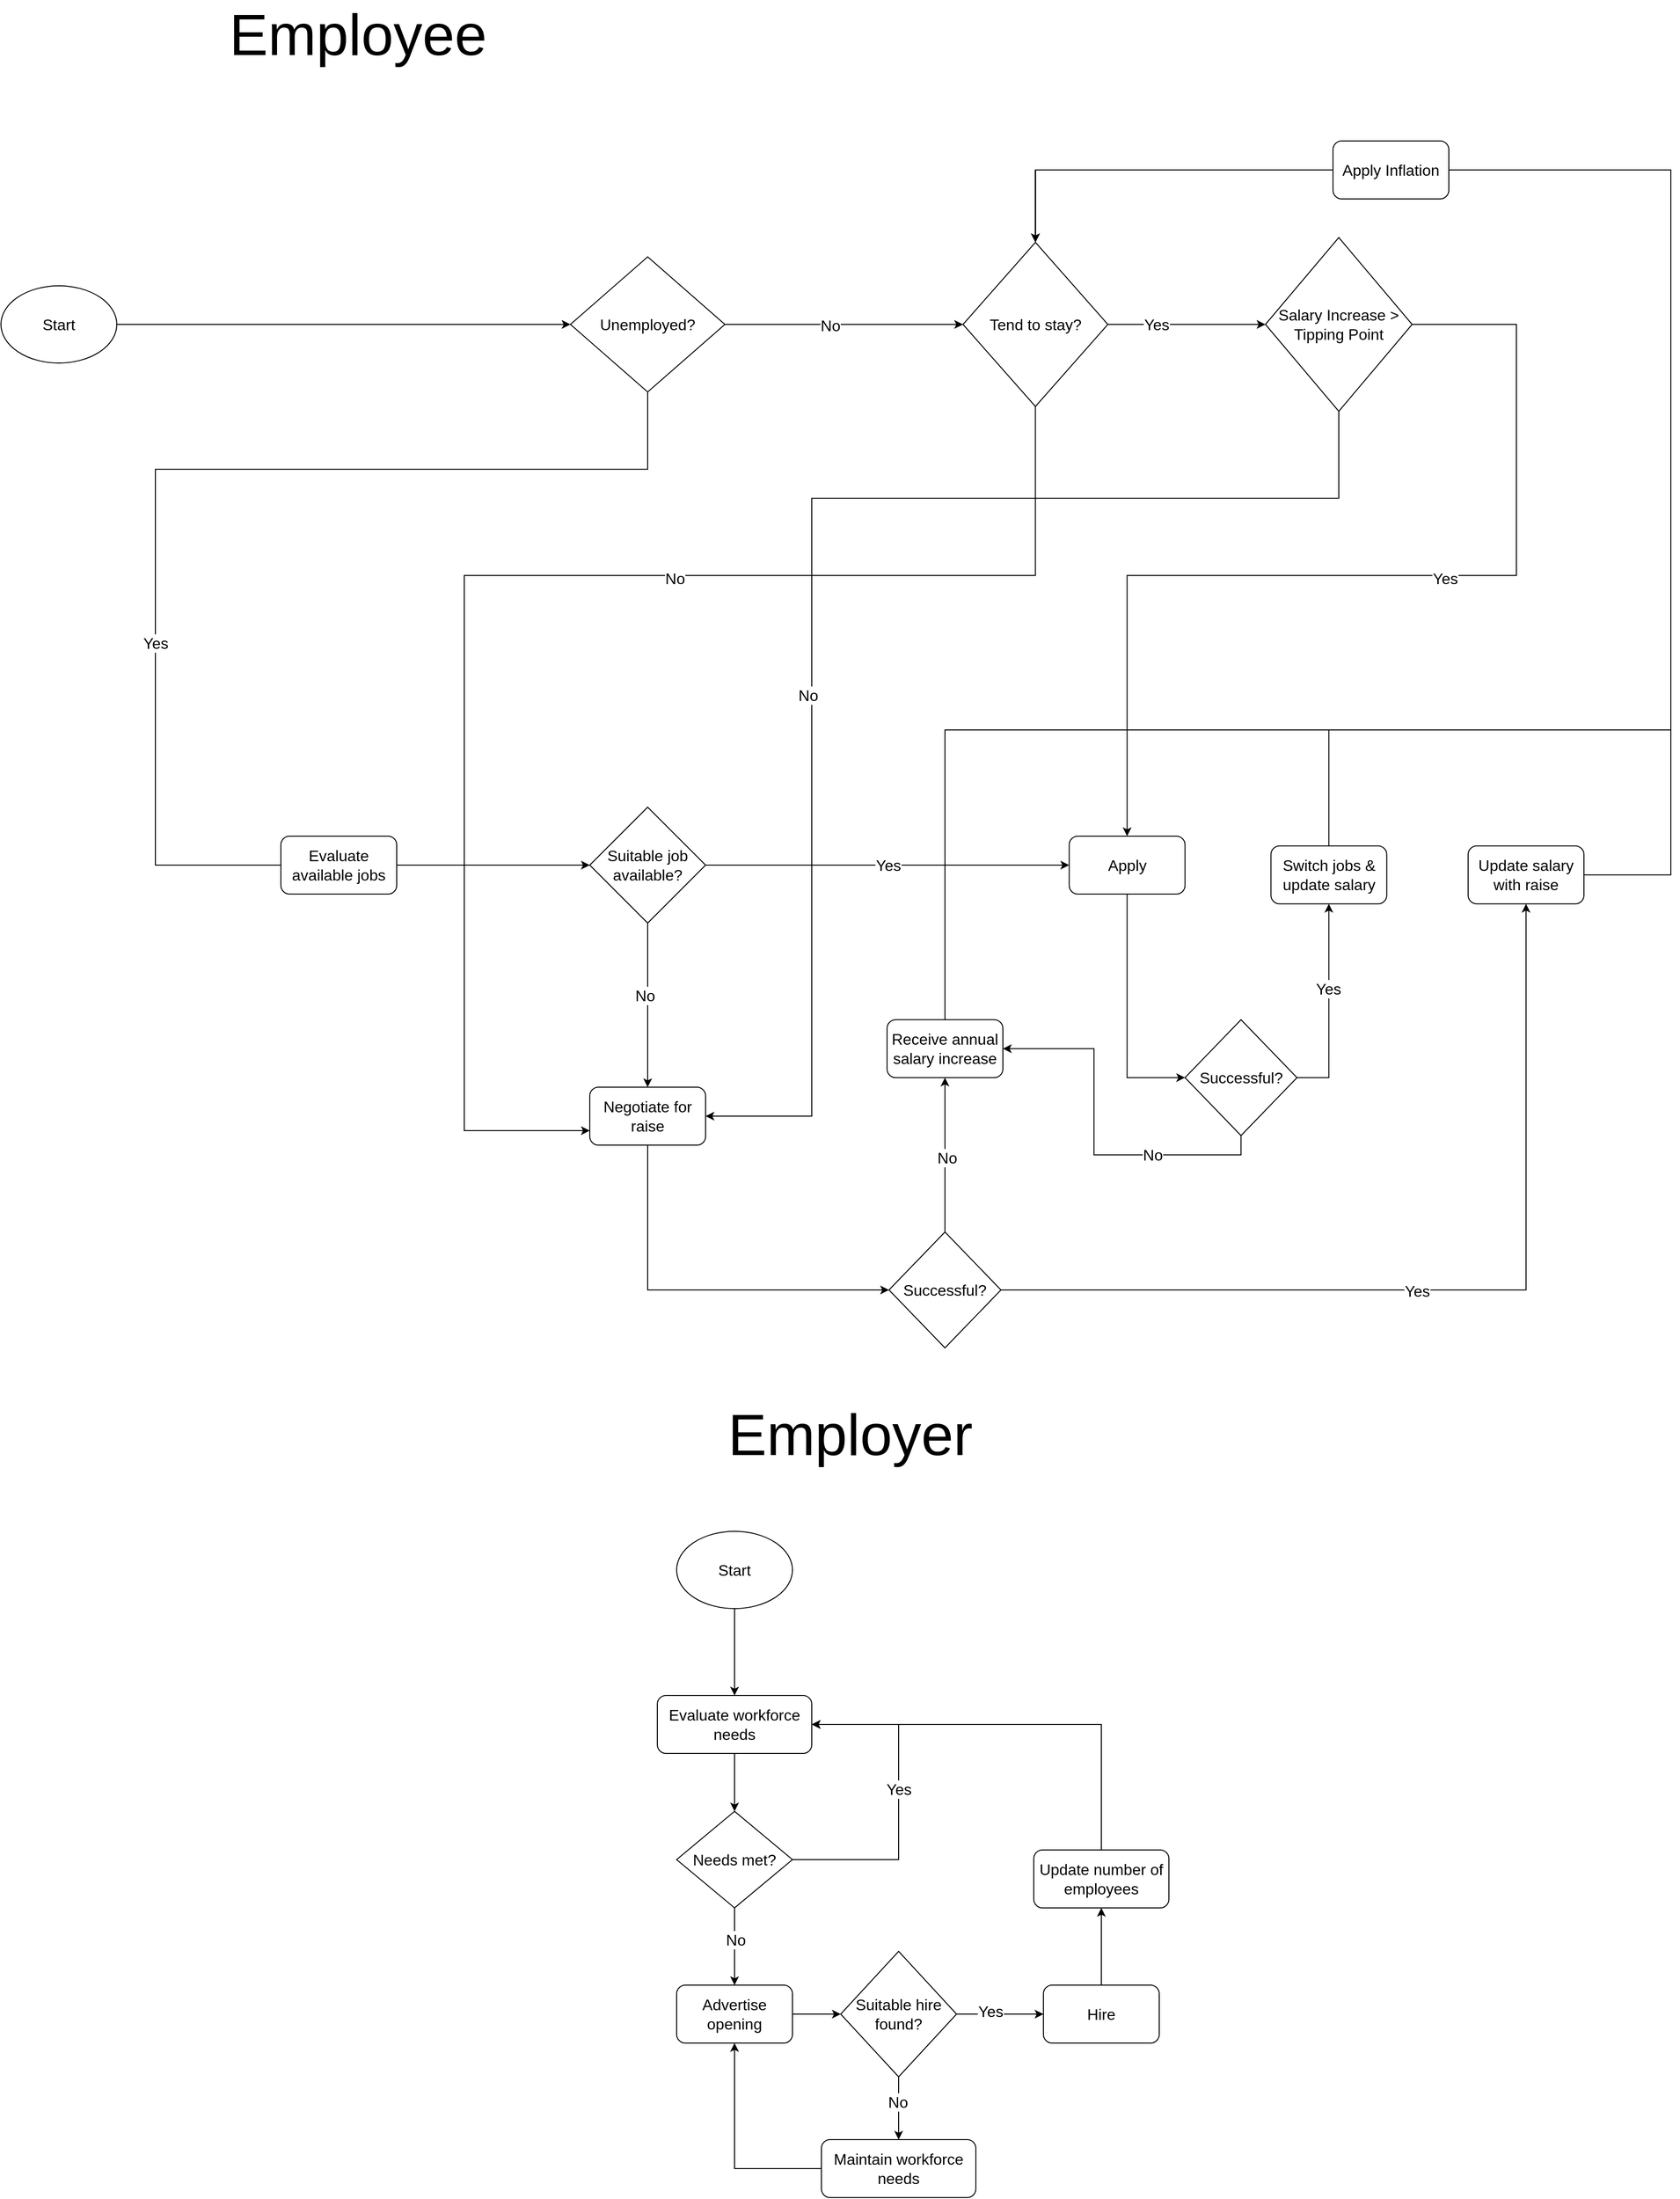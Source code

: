 <mxfile version="24.3.1" type="device">
  <diagram id="C5RBs43oDa-KdzZeNtuy" name="Page-1">
    <mxGraphModel dx="4770" dy="4074" grid="1" gridSize="10" guides="1" tooltips="1" connect="1" arrows="1" fold="1" page="1" pageScale="1" pageWidth="827" pageHeight="1169" background="#ffffff" math="0" shadow="0">
      <root>
        <mxCell id="WIyWlLk6GJQsqaUBKTNV-0" />
        <mxCell id="WIyWlLk6GJQsqaUBKTNV-1" parent="WIyWlLk6GJQsqaUBKTNV-0" />
        <mxCell id="THILM58QJFT3251B5phs-0" value="&lt;font style=&quot;font-size: 16px;&quot;&gt;Start&lt;/font&gt;" style="ellipse;whiteSpace=wrap;html=1;fontSize=16;" parent="WIyWlLk6GJQsqaUBKTNV-1" vertex="1">
          <mxGeometry x="10" y="155" width="120" height="80" as="geometry" />
        </mxCell>
        <mxCell id="FjEk5ruXgPiQ21s5UyPl-1" style="edgeStyle=orthogonalEdgeStyle;rounded=0;orthogonalLoop=1;jettySize=auto;html=1;entryX=0;entryY=0.5;entryDx=0;entryDy=0;fontSize=16;" parent="WIyWlLk6GJQsqaUBKTNV-1" source="THILM58QJFT3251B5phs-7" target="FjEk5ruXgPiQ21s5UyPl-0" edge="1">
          <mxGeometry relative="1" as="geometry" />
        </mxCell>
        <mxCell id="FjEk5ruXgPiQ21s5UyPl-2" value="No" style="edgeLabel;html=1;align=center;verticalAlign=middle;resizable=0;points=[];fontSize=16;" parent="FjEk5ruXgPiQ21s5UyPl-1" vertex="1" connectable="0">
          <mxGeometry x="-0.122" y="-1" relative="1" as="geometry">
            <mxPoint as="offset" />
          </mxGeometry>
        </mxCell>
        <mxCell id="FjEk5ruXgPiQ21s5UyPl-20" style="edgeStyle=orthogonalEdgeStyle;rounded=0;orthogonalLoop=1;jettySize=auto;html=1;entryX=0;entryY=0.5;entryDx=0;entryDy=0;fontSize=16;" parent="WIyWlLk6GJQsqaUBKTNV-1" source="THILM58QJFT3251B5phs-7" target="THILM58QJFT3251B5phs-18" edge="1">
          <mxGeometry relative="1" as="geometry">
            <Array as="points">
              <mxPoint x="680" y="345" />
              <mxPoint x="170" y="345" />
              <mxPoint x="170" y="755" />
              <mxPoint x="620" y="755" />
            </Array>
          </mxGeometry>
        </mxCell>
        <mxCell id="FjEk5ruXgPiQ21s5UyPl-21" value="&lt;font style=&quot;font-size: 16px;&quot;&gt;Yes&lt;/font&gt;" style="edgeLabel;html=1;align=center;verticalAlign=middle;resizable=0;points=[];fontSize=16;" parent="FjEk5ruXgPiQ21s5UyPl-20" vertex="1" connectable="0">
          <mxGeometry x="0.113" relative="1" as="geometry">
            <mxPoint y="-215" as="offset" />
          </mxGeometry>
        </mxCell>
        <mxCell id="THILM58QJFT3251B5phs-7" value="Unemployed?" style="rhombus;whiteSpace=wrap;html=1;fontSize=16;" parent="WIyWlLk6GJQsqaUBKTNV-1" vertex="1">
          <mxGeometry x="600" y="125" width="160" height="140" as="geometry" />
        </mxCell>
        <mxCell id="THILM58QJFT3251B5phs-13" style="edgeStyle=orthogonalEdgeStyle;rounded=0;orthogonalLoop=1;jettySize=auto;html=1;fontFamily=Helvetica;fontSize=16;fontColor=default;exitX=1;exitY=0.5;exitDx=0;exitDy=0;entryX=0;entryY=0.5;entryDx=0;entryDy=0;" parent="WIyWlLk6GJQsqaUBKTNV-1" source="THILM58QJFT3251B5phs-0" target="THILM58QJFT3251B5phs-7" edge="1">
          <mxGeometry relative="1" as="geometry">
            <mxPoint x="70" y="335" as="sourcePoint" />
            <mxPoint x="310" y="195" as="targetPoint" />
          </mxGeometry>
        </mxCell>
        <mxCell id="THILM58QJFT3251B5phs-21" value="" style="edgeStyle=orthogonalEdgeStyle;rounded=0;orthogonalLoop=1;jettySize=auto;html=1;fontFamily=Helvetica;fontSize=16;fontColor=default;" parent="WIyWlLk6GJQsqaUBKTNV-1" source="THILM58QJFT3251B5phs-18" target="THILM58QJFT3251B5phs-20" edge="1">
          <mxGeometry relative="1" as="geometry" />
        </mxCell>
        <mxCell id="THILM58QJFT3251B5phs-18" value="Evaluate available jobs" style="whiteSpace=wrap;html=1;fontSize=16;rounded=1;" parent="WIyWlLk6GJQsqaUBKTNV-1" vertex="1">
          <mxGeometry x="300" y="725" width="120" height="60" as="geometry" />
        </mxCell>
        <mxCell id="THILM58QJFT3251B5phs-23" value="Yes" style="edgeStyle=orthogonalEdgeStyle;rounded=0;orthogonalLoop=1;jettySize=auto;html=1;fontFamily=Helvetica;fontSize=16;fontColor=default;entryX=0;entryY=0.5;entryDx=0;entryDy=0;" parent="WIyWlLk6GJQsqaUBKTNV-1" source="THILM58QJFT3251B5phs-20" target="THILM58QJFT3251B5phs-72" edge="1">
          <mxGeometry relative="1" as="geometry">
            <mxPoint x="975.71" y="865.11" as="targetPoint" />
          </mxGeometry>
        </mxCell>
        <mxCell id="THILM58QJFT3251B5phs-25" value="" style="edgeStyle=orthogonalEdgeStyle;rounded=0;orthogonalLoop=1;jettySize=auto;html=1;fontFamily=Helvetica;fontSize=16;fontColor=default;exitX=0.5;exitY=1;exitDx=0;exitDy=0;" parent="WIyWlLk6GJQsqaUBKTNV-1" source="THILM58QJFT3251B5phs-20" target="THILM58QJFT3251B5phs-24" edge="1">
          <mxGeometry relative="1" as="geometry" />
        </mxCell>
        <mxCell id="THILM58QJFT3251B5phs-26" value="No" style="edgeLabel;html=1;align=center;verticalAlign=middle;resizable=0;points=[];strokeColor=default;fontFamily=Helvetica;fontSize=16;fontColor=default;fillColor=default;" parent="THILM58QJFT3251B5phs-25" vertex="1" connectable="0">
          <mxGeometry x="-0.136" y="-3" relative="1" as="geometry">
            <mxPoint y="1" as="offset" />
          </mxGeometry>
        </mxCell>
        <mxCell id="THILM58QJFT3251B5phs-20" value="Suitable job available?" style="rhombus;whiteSpace=wrap;html=1;fontSize=16;rounded=0;" parent="WIyWlLk6GJQsqaUBKTNV-1" vertex="1">
          <mxGeometry x="620" y="695" width="120" height="120" as="geometry" />
        </mxCell>
        <mxCell id="FjEk5ruXgPiQ21s5UyPl-30" style="edgeStyle=orthogonalEdgeStyle;rounded=0;orthogonalLoop=1;jettySize=auto;html=1;entryX=0.5;entryY=0;entryDx=0;entryDy=0;fontSize=16;" parent="WIyWlLk6GJQsqaUBKTNV-1" source="THILM58QJFT3251B5phs-22" target="FjEk5ruXgPiQ21s5UyPl-0" edge="1">
          <mxGeometry relative="1" as="geometry">
            <mxPoint x="1385.71" y="535" as="targetPoint" />
            <Array as="points">
              <mxPoint x="1386" y="615" />
              <mxPoint x="1740" y="615" />
              <mxPoint x="1740" y="35" />
              <mxPoint x="1082" y="35" />
            </Array>
          </mxGeometry>
        </mxCell>
        <mxCell id="THILM58QJFT3251B5phs-22" value="Switch jobs &amp;amp; update salary" style="whiteSpace=wrap;html=1;fontSize=16;rounded=1;" parent="WIyWlLk6GJQsqaUBKTNV-1" vertex="1">
          <mxGeometry x="1325.71" y="735.11" width="120" height="60" as="geometry" />
        </mxCell>
        <mxCell id="THILM58QJFT3251B5phs-32" value="" style="edgeStyle=orthogonalEdgeStyle;rounded=0;orthogonalLoop=1;jettySize=auto;html=1;fontFamily=Helvetica;fontSize=16;fontColor=default;entryX=0;entryY=0.5;entryDx=0;entryDy=0;exitX=0.5;exitY=1;exitDx=0;exitDy=0;" parent="WIyWlLk6GJQsqaUBKTNV-1" source="THILM58QJFT3251B5phs-24" target="THILM58QJFT3251B5phs-31" edge="1">
          <mxGeometry relative="1" as="geometry">
            <mxPoint x="750" y="1095" as="sourcePoint" />
            <Array as="points">
              <mxPoint x="680" y="1195" />
            </Array>
          </mxGeometry>
        </mxCell>
        <mxCell id="THILM58QJFT3251B5phs-24" value="Negotiate for raise" style="whiteSpace=wrap;html=1;fontSize=16;rounded=1;" parent="WIyWlLk6GJQsqaUBKTNV-1" vertex="1">
          <mxGeometry x="620" y="985" width="120" height="60" as="geometry" />
        </mxCell>
        <mxCell id="THILM58QJFT3251B5phs-33" style="edgeStyle=orthogonalEdgeStyle;rounded=0;orthogonalLoop=1;jettySize=auto;html=1;fontFamily=Helvetica;fontSize=16;fontColor=default;entryX=0.5;entryY=1;entryDx=0;entryDy=0;exitX=1;exitY=0.5;exitDx=0;exitDy=0;" parent="WIyWlLk6GJQsqaUBKTNV-1" source="THILM58QJFT3251B5phs-31" target="FjEk5ruXgPiQ21s5UyPl-14" edge="1">
          <mxGeometry relative="1" as="geometry">
            <Array as="points">
              <mxPoint x="1590" y="1195" />
            </Array>
            <mxPoint x="1415.71" y="605.11" as="targetPoint" />
          </mxGeometry>
        </mxCell>
        <mxCell id="THILM58QJFT3251B5phs-35" value="Yes" style="edgeLabel;html=1;align=center;verticalAlign=middle;resizable=0;points=[];strokeColor=default;fontFamily=Helvetica;fontSize=16;fontColor=default;fillColor=default;" parent="THILM58QJFT3251B5phs-33" vertex="1" connectable="0">
          <mxGeometry x="-0.088" y="-1" relative="1" as="geometry">
            <mxPoint as="offset" />
          </mxGeometry>
        </mxCell>
        <mxCell id="FjEk5ruXgPiQ21s5UyPl-23" style="edgeStyle=orthogonalEdgeStyle;rounded=0;orthogonalLoop=1;jettySize=auto;html=1;entryX=0.5;entryY=1;entryDx=0;entryDy=0;fontSize=16;" parent="WIyWlLk6GJQsqaUBKTNV-1" source="THILM58QJFT3251B5phs-31" target="THILM58QJFT3251B5phs-36" edge="1">
          <mxGeometry relative="1" as="geometry" />
        </mxCell>
        <mxCell id="FjEk5ruXgPiQ21s5UyPl-24" value="&lt;font style=&quot;font-size: 16px;&quot;&gt;No&lt;/font&gt;" style="edgeLabel;html=1;align=center;verticalAlign=middle;resizable=0;points=[];fontSize=16;" parent="FjEk5ruXgPiQ21s5UyPl-23" vertex="1" connectable="0">
          <mxGeometry x="-0.035" y="-2" relative="1" as="geometry">
            <mxPoint as="offset" />
          </mxGeometry>
        </mxCell>
        <mxCell id="THILM58QJFT3251B5phs-31" value="Successful?" style="rhombus;whiteSpace=wrap;html=1;fontSize=16;rounded=0;" parent="WIyWlLk6GJQsqaUBKTNV-1" vertex="1">
          <mxGeometry x="930" y="1135.0" width="116" height="120" as="geometry" />
        </mxCell>
        <mxCell id="FjEk5ruXgPiQ21s5UyPl-31" style="edgeStyle=orthogonalEdgeStyle;rounded=0;orthogonalLoop=1;jettySize=auto;html=1;entryX=0.5;entryY=0;entryDx=0;entryDy=0;fontSize=16;" parent="WIyWlLk6GJQsqaUBKTNV-1" source="THILM58QJFT3251B5phs-36" target="FjEk5ruXgPiQ21s5UyPl-0" edge="1">
          <mxGeometry relative="1" as="geometry">
            <Array as="points">
              <mxPoint x="988" y="615" />
              <mxPoint x="1740" y="615" />
              <mxPoint x="1740" y="35" />
              <mxPoint x="1082" y="35" />
            </Array>
          </mxGeometry>
        </mxCell>
        <mxCell id="THILM58QJFT3251B5phs-36" value="Receive annual salary increase" style="whiteSpace=wrap;html=1;fontSize=16;rounded=1;" parent="WIyWlLk6GJQsqaUBKTNV-1" vertex="1">
          <mxGeometry x="928" y="915.11" width="120" height="60" as="geometry" />
        </mxCell>
        <mxCell id="THILM58QJFT3251B5phs-39" value="&lt;font style=&quot;font-size: 60px;&quot;&gt;Employee&lt;/font&gt;" style="text;html=1;align=center;verticalAlign=middle;whiteSpace=wrap;rounded=0;fontFamily=Helvetica;fontSize=12;fontColor=default;" parent="WIyWlLk6GJQsqaUBKTNV-1" vertex="1">
          <mxGeometry x="350" y="-120" width="60" height="30" as="geometry" />
        </mxCell>
        <mxCell id="THILM58QJFT3251B5phs-42" value="&lt;font style=&quot;font-size: 60px;&quot;&gt;Employer&lt;/font&gt;" style="text;html=1;align=center;verticalAlign=middle;whiteSpace=wrap;rounded=0;fontFamily=Helvetica;fontSize=12;fontColor=default;" parent="WIyWlLk6GJQsqaUBKTNV-1" vertex="1">
          <mxGeometry x="860" y="1330" width="60" height="30" as="geometry" />
        </mxCell>
        <mxCell id="THILM58QJFT3251B5phs-45" value="" style="edgeStyle=orthogonalEdgeStyle;rounded=0;orthogonalLoop=1;jettySize=auto;html=1;fontFamily=Helvetica;fontSize=16;fontColor=default;" parent="WIyWlLk6GJQsqaUBKTNV-1" source="THILM58QJFT3251B5phs-43" target="THILM58QJFT3251B5phs-44" edge="1">
          <mxGeometry relative="1" as="geometry" />
        </mxCell>
        <mxCell id="THILM58QJFT3251B5phs-43" value="Start" style="ellipse;whiteSpace=wrap;html=1;strokeColor=default;align=center;verticalAlign=middle;fontFamily=Helvetica;fontSize=16;fontColor=default;fillColor=default;" parent="WIyWlLk6GJQsqaUBKTNV-1" vertex="1">
          <mxGeometry x="710" y="1445" width="120" height="80" as="geometry" />
        </mxCell>
        <mxCell id="THILM58QJFT3251B5phs-47" value="" style="edgeStyle=orthogonalEdgeStyle;rounded=0;orthogonalLoop=1;jettySize=auto;html=1;fontFamily=Helvetica;fontSize=16;fontColor=default;" parent="WIyWlLk6GJQsqaUBKTNV-1" source="THILM58QJFT3251B5phs-44" target="THILM58QJFT3251B5phs-46" edge="1">
          <mxGeometry relative="1" as="geometry" />
        </mxCell>
        <mxCell id="THILM58QJFT3251B5phs-44" value="Evaluate workforce needs" style="whiteSpace=wrap;html=1;rounded=1;fontSize=16;" parent="WIyWlLk6GJQsqaUBKTNV-1" vertex="1">
          <mxGeometry x="690" y="1615" width="160" height="60" as="geometry" />
        </mxCell>
        <mxCell id="THILM58QJFT3251B5phs-50" style="edgeStyle=orthogonalEdgeStyle;rounded=0;orthogonalLoop=1;jettySize=auto;html=1;entryX=1;entryY=0.5;entryDx=0;entryDy=0;fontFamily=Helvetica;fontSize=16;fontColor=default;exitX=1;exitY=0.5;exitDx=0;exitDy=0;" parent="WIyWlLk6GJQsqaUBKTNV-1" source="THILM58QJFT3251B5phs-46" target="THILM58QJFT3251B5phs-44" edge="1">
          <mxGeometry relative="1" as="geometry">
            <mxPoint x="840" y="1785" as="sourcePoint" />
            <mxPoint x="900" y="1685" as="targetPoint" />
            <Array as="points">
              <mxPoint x="940" y="1785" />
              <mxPoint x="940" y="1645" />
            </Array>
          </mxGeometry>
        </mxCell>
        <mxCell id="THILM58QJFT3251B5phs-53" value="Yes" style="edgeLabel;html=1;align=center;verticalAlign=middle;resizable=0;points=[];strokeColor=default;fontFamily=Helvetica;fontSize=16;fontColor=default;fillColor=default;" parent="THILM58QJFT3251B5phs-50" vertex="1" connectable="0">
          <mxGeometry x="0.077" relative="1" as="geometry">
            <mxPoint as="offset" />
          </mxGeometry>
        </mxCell>
        <mxCell id="THILM58QJFT3251B5phs-55" value="" style="edgeStyle=orthogonalEdgeStyle;rounded=0;orthogonalLoop=1;jettySize=auto;html=1;fontFamily=Helvetica;fontSize=16;fontColor=default;" parent="WIyWlLk6GJQsqaUBKTNV-1" source="THILM58QJFT3251B5phs-46" target="THILM58QJFT3251B5phs-54" edge="1">
          <mxGeometry relative="1" as="geometry" />
        </mxCell>
        <mxCell id="THILM58QJFT3251B5phs-62" value="No" style="edgeLabel;html=1;align=center;verticalAlign=middle;resizable=0;points=[];strokeColor=default;fontFamily=Helvetica;fontSize=16;fontColor=default;fillColor=default;" parent="THILM58QJFT3251B5phs-55" vertex="1" connectable="0">
          <mxGeometry x="-0.174" y="1" relative="1" as="geometry">
            <mxPoint as="offset" />
          </mxGeometry>
        </mxCell>
        <mxCell id="THILM58QJFT3251B5phs-46" value="Needs met?" style="rhombus;whiteSpace=wrap;html=1;rounded=0;fontSize=16;" parent="WIyWlLk6GJQsqaUBKTNV-1" vertex="1">
          <mxGeometry x="710" y="1735" width="120" height="100" as="geometry" />
        </mxCell>
        <mxCell id="THILM58QJFT3251B5phs-57" value="" style="edgeStyle=orthogonalEdgeStyle;rounded=0;orthogonalLoop=1;jettySize=auto;html=1;fontFamily=Helvetica;fontSize=16;fontColor=default;" parent="WIyWlLk6GJQsqaUBKTNV-1" source="THILM58QJFT3251B5phs-54" target="THILM58QJFT3251B5phs-56" edge="1">
          <mxGeometry relative="1" as="geometry" />
        </mxCell>
        <mxCell id="THILM58QJFT3251B5phs-54" value="Advertise opening" style="whiteSpace=wrap;html=1;rounded=1;fontSize=16;" parent="WIyWlLk6GJQsqaUBKTNV-1" vertex="1">
          <mxGeometry x="710" y="1915" width="120" height="60" as="geometry" />
        </mxCell>
        <mxCell id="THILM58QJFT3251B5phs-59" value="" style="edgeStyle=orthogonalEdgeStyle;rounded=0;orthogonalLoop=1;jettySize=auto;html=1;fontFamily=Helvetica;fontSize=16;fontColor=default;" parent="WIyWlLk6GJQsqaUBKTNV-1" source="THILM58QJFT3251B5phs-56" target="THILM58QJFT3251B5phs-58" edge="1">
          <mxGeometry relative="1" as="geometry" />
        </mxCell>
        <mxCell id="THILM58QJFT3251B5phs-63" value="Yes" style="edgeLabel;html=1;align=center;verticalAlign=middle;resizable=0;points=[];strokeColor=default;fontFamily=Helvetica;fontSize=16;fontColor=default;fillColor=default;" parent="THILM58QJFT3251B5phs-59" vertex="1" connectable="0">
          <mxGeometry x="-0.224" y="3" relative="1" as="geometry">
            <mxPoint as="offset" />
          </mxGeometry>
        </mxCell>
        <mxCell id="THILM58QJFT3251B5phs-65" value="" style="edgeStyle=orthogonalEdgeStyle;rounded=0;orthogonalLoop=1;jettySize=auto;html=1;fontFamily=Helvetica;fontSize=16;fontColor=default;" parent="WIyWlLk6GJQsqaUBKTNV-1" source="THILM58QJFT3251B5phs-56" target="THILM58QJFT3251B5phs-64" edge="1">
          <mxGeometry relative="1" as="geometry" />
        </mxCell>
        <mxCell id="THILM58QJFT3251B5phs-66" value="No" style="edgeLabel;html=1;align=center;verticalAlign=middle;resizable=0;points=[];strokeColor=default;fontFamily=Helvetica;fontSize=16;fontColor=default;fillColor=default;" parent="THILM58QJFT3251B5phs-65" vertex="1" connectable="0">
          <mxGeometry x="-0.2" y="-1" relative="1" as="geometry">
            <mxPoint as="offset" />
          </mxGeometry>
        </mxCell>
        <mxCell id="THILM58QJFT3251B5phs-56" value="Suitable hire found?" style="rhombus;whiteSpace=wrap;html=1;rounded=0;fontSize=16;" parent="WIyWlLk6GJQsqaUBKTNV-1" vertex="1">
          <mxGeometry x="880" y="1880" width="120" height="130" as="geometry" />
        </mxCell>
        <mxCell id="THILM58QJFT3251B5phs-61" value="" style="edgeStyle=orthogonalEdgeStyle;rounded=0;orthogonalLoop=1;jettySize=auto;html=1;fontFamily=Helvetica;fontSize=16;fontColor=default;" parent="WIyWlLk6GJQsqaUBKTNV-1" source="THILM58QJFT3251B5phs-58" target="THILM58QJFT3251B5phs-60" edge="1">
          <mxGeometry relative="1" as="geometry" />
        </mxCell>
        <mxCell id="THILM58QJFT3251B5phs-58" value="Hire" style="whiteSpace=wrap;html=1;rounded=1;fontSize=16;" parent="WIyWlLk6GJQsqaUBKTNV-1" vertex="1">
          <mxGeometry x="1090" y="1915" width="120" height="60" as="geometry" />
        </mxCell>
        <mxCell id="THILM58QJFT3251B5phs-68" style="edgeStyle=orthogonalEdgeStyle;rounded=0;orthogonalLoop=1;jettySize=auto;html=1;entryX=1;entryY=0.5;entryDx=0;entryDy=0;fontFamily=Helvetica;fontSize=16;fontColor=default;exitX=0.5;exitY=0;exitDx=0;exitDy=0;" parent="WIyWlLk6GJQsqaUBKTNV-1" source="THILM58QJFT3251B5phs-60" target="THILM58QJFT3251B5phs-44" edge="1">
          <mxGeometry relative="1" as="geometry">
            <mxPoint x="1170" y="1735" as="sourcePoint" />
            <Array as="points">
              <mxPoint x="1150" y="1645" />
            </Array>
          </mxGeometry>
        </mxCell>
        <mxCell id="THILM58QJFT3251B5phs-60" value="Update number of employees" style="whiteSpace=wrap;html=1;rounded=1;fontSize=16;" parent="WIyWlLk6GJQsqaUBKTNV-1" vertex="1">
          <mxGeometry x="1080" y="1775" width="140" height="60" as="geometry" />
        </mxCell>
        <mxCell id="THILM58QJFT3251B5phs-69" style="edgeStyle=orthogonalEdgeStyle;rounded=0;orthogonalLoop=1;jettySize=auto;html=1;entryX=0.5;entryY=1;entryDx=0;entryDy=0;fontFamily=Helvetica;fontSize=12;fontColor=default;" parent="WIyWlLk6GJQsqaUBKTNV-1" source="THILM58QJFT3251B5phs-64" target="THILM58QJFT3251B5phs-54" edge="1">
          <mxGeometry relative="1" as="geometry" />
        </mxCell>
        <mxCell id="THILM58QJFT3251B5phs-64" value="Maintain workforce needs" style="whiteSpace=wrap;html=1;rounded=1;fontSize=16;" parent="WIyWlLk6GJQsqaUBKTNV-1" vertex="1">
          <mxGeometry x="860" y="2075" width="160" height="60" as="geometry" />
        </mxCell>
        <mxCell id="THILM58QJFT3251B5phs-75" value="" style="edgeStyle=orthogonalEdgeStyle;rounded=0;orthogonalLoop=1;jettySize=auto;html=1;fontFamily=Helvetica;fontSize=16;fontColor=default;exitX=0.5;exitY=1;exitDx=0;exitDy=0;entryX=0;entryY=0.5;entryDx=0;entryDy=0;" parent="WIyWlLk6GJQsqaUBKTNV-1" source="THILM58QJFT3251B5phs-72" target="THILM58QJFT3251B5phs-77" edge="1">
          <mxGeometry relative="1" as="geometry">
            <mxPoint x="1245.71" y="1005.11" as="targetPoint" />
          </mxGeometry>
        </mxCell>
        <mxCell id="THILM58QJFT3251B5phs-72" value="Apply" style="rounded=1;whiteSpace=wrap;html=1;strokeColor=default;align=center;verticalAlign=middle;fontFamily=Helvetica;fontSize=16;fontColor=default;fillColor=default;" parent="WIyWlLk6GJQsqaUBKTNV-1" vertex="1">
          <mxGeometry x="1116.71" y="725" width="120" height="60" as="geometry" />
        </mxCell>
        <mxCell id="THILM58QJFT3251B5phs-78" style="edgeStyle=orthogonalEdgeStyle;rounded=0;orthogonalLoop=1;jettySize=auto;html=1;entryX=0.5;entryY=1;entryDx=0;entryDy=0;fontFamily=Helvetica;fontSize=16;fontColor=default;exitX=1;exitY=0.5;exitDx=0;exitDy=0;" parent="WIyWlLk6GJQsqaUBKTNV-1" source="THILM58QJFT3251B5phs-77" target="THILM58QJFT3251B5phs-22" edge="1">
          <mxGeometry relative="1" as="geometry" />
        </mxCell>
        <mxCell id="THILM58QJFT3251B5phs-79" value="Yes" style="edgeLabel;html=1;align=center;verticalAlign=middle;resizable=0;points=[];strokeColor=default;fontFamily=Helvetica;fontSize=16;fontColor=default;fillColor=default;" parent="THILM58QJFT3251B5phs-78" vertex="1" connectable="0">
          <mxGeometry x="0.176" y="1" relative="1" as="geometry">
            <mxPoint as="offset" />
          </mxGeometry>
        </mxCell>
        <mxCell id="THILM58QJFT3251B5phs-80" style="edgeStyle=orthogonalEdgeStyle;rounded=0;orthogonalLoop=1;jettySize=auto;html=1;entryX=1;entryY=0.5;entryDx=0;entryDy=0;fontFamily=Helvetica;fontSize=16;fontColor=default;exitX=0.5;exitY=1;exitDx=0;exitDy=0;" parent="WIyWlLk6GJQsqaUBKTNV-1" source="THILM58QJFT3251B5phs-77" target="THILM58QJFT3251B5phs-36" edge="1">
          <mxGeometry relative="1" as="geometry" />
        </mxCell>
        <mxCell id="THILM58QJFT3251B5phs-81" value="No" style="edgeLabel;html=1;align=center;verticalAlign=middle;resizable=0;points=[];strokeColor=default;fontFamily=Helvetica;fontSize=16;fontColor=default;fillColor=default;" parent="THILM58QJFT3251B5phs-80" vertex="1" connectable="0">
          <mxGeometry x="-0.407" relative="1" as="geometry">
            <mxPoint as="offset" />
          </mxGeometry>
        </mxCell>
        <mxCell id="THILM58QJFT3251B5phs-77" value="Successful?" style="rhombus;whiteSpace=wrap;html=1;fontSize=16;rounded=0;" parent="WIyWlLk6GJQsqaUBKTNV-1" vertex="1">
          <mxGeometry x="1236.71" y="915.11" width="116" height="120" as="geometry" />
        </mxCell>
        <mxCell id="FjEk5ruXgPiQ21s5UyPl-8" style="edgeStyle=orthogonalEdgeStyle;rounded=0;orthogonalLoop=1;jettySize=auto;html=1;entryX=0;entryY=0.5;entryDx=0;entryDy=0;fontSize=16;" parent="WIyWlLk6GJQsqaUBKTNV-1" source="FjEk5ruXgPiQ21s5UyPl-0" target="FjEk5ruXgPiQ21s5UyPl-7" edge="1">
          <mxGeometry relative="1" as="geometry" />
        </mxCell>
        <mxCell id="FjEk5ruXgPiQ21s5UyPl-9" value="Yes" style="edgeLabel;html=1;align=center;verticalAlign=middle;resizable=0;points=[];fontSize=16;" parent="FjEk5ruXgPiQ21s5UyPl-8" vertex="1" connectable="0">
          <mxGeometry x="-0.379" relative="1" as="geometry">
            <mxPoint as="offset" />
          </mxGeometry>
        </mxCell>
        <mxCell id="FjEk5ruXgPiQ21s5UyPl-25" style="edgeStyle=orthogonalEdgeStyle;rounded=0;orthogonalLoop=1;jettySize=auto;html=1;entryX=0;entryY=0.75;entryDx=0;entryDy=0;fontSize=16;" parent="WIyWlLk6GJQsqaUBKTNV-1" source="FjEk5ruXgPiQ21s5UyPl-0" target="THILM58QJFT3251B5phs-24" edge="1">
          <mxGeometry relative="1" as="geometry">
            <Array as="points">
              <mxPoint x="1082" y="455" />
              <mxPoint x="490" y="455" />
              <mxPoint x="490" y="1030" />
            </Array>
          </mxGeometry>
        </mxCell>
        <mxCell id="FjEk5ruXgPiQ21s5UyPl-27" value="&lt;font style=&quot;font-size: 16px;&quot;&gt;No&lt;/font&gt;" style="edgeLabel;html=1;align=center;verticalAlign=middle;resizable=0;points=[];fontSize=16;" parent="FjEk5ruXgPiQ21s5UyPl-25" vertex="1" connectable="0">
          <mxGeometry x="-0.254" y="3" relative="1" as="geometry">
            <mxPoint as="offset" />
          </mxGeometry>
        </mxCell>
        <mxCell id="FjEk5ruXgPiQ21s5UyPl-0" value="Tend to stay?" style="rhombus;whiteSpace=wrap;html=1;fontSize=16;" parent="WIyWlLk6GJQsqaUBKTNV-1" vertex="1">
          <mxGeometry x="1006.71" y="110" width="150" height="170" as="geometry" />
        </mxCell>
        <mxCell id="FjEk5ruXgPiQ21s5UyPl-28" style="edgeStyle=orthogonalEdgeStyle;rounded=0;orthogonalLoop=1;jettySize=auto;html=1;entryX=0.5;entryY=0;entryDx=0;entryDy=0;fontSize=16;exitX=1;exitY=0.5;exitDx=0;exitDy=0;" parent="WIyWlLk6GJQsqaUBKTNV-1" source="FjEk5ruXgPiQ21s5UyPl-7" target="THILM58QJFT3251B5phs-72" edge="1">
          <mxGeometry relative="1" as="geometry">
            <Array as="points">
              <mxPoint x="1580" y="195" />
              <mxPoint x="1580" y="455" />
              <mxPoint x="1177" y="455" />
            </Array>
          </mxGeometry>
        </mxCell>
        <mxCell id="FjEk5ruXgPiQ21s5UyPl-33" value="&lt;font style=&quot;font-size: 16px;&quot;&gt;Yes&lt;/font&gt;" style="edgeLabel;html=1;align=center;verticalAlign=middle;resizable=0;points=[];" parent="FjEk5ruXgPiQ21s5UyPl-28" vertex="1" connectable="0">
          <mxGeometry x="-0.15" y="3" relative="1" as="geometry">
            <mxPoint as="offset" />
          </mxGeometry>
        </mxCell>
        <mxCell id="FjEk5ruXgPiQ21s5UyPl-34" style="edgeStyle=orthogonalEdgeStyle;rounded=0;orthogonalLoop=1;jettySize=auto;html=1;entryX=1;entryY=0.5;entryDx=0;entryDy=0;" parent="WIyWlLk6GJQsqaUBKTNV-1" source="FjEk5ruXgPiQ21s5UyPl-7" target="THILM58QJFT3251B5phs-24" edge="1">
          <mxGeometry relative="1" as="geometry">
            <Array as="points">
              <mxPoint x="1396" y="375" />
              <mxPoint x="850" y="375" />
              <mxPoint x="850" y="1015" />
            </Array>
          </mxGeometry>
        </mxCell>
        <mxCell id="FjEk5ruXgPiQ21s5UyPl-35" value="&lt;font style=&quot;font-size: 16px;&quot;&gt;No&lt;/font&gt;" style="edgeLabel;html=1;align=center;verticalAlign=middle;resizable=0;points=[];" parent="FjEk5ruXgPiQ21s5UyPl-34" vertex="1" connectable="0">
          <mxGeometry x="0.211" y="-4" relative="1" as="geometry">
            <mxPoint y="1" as="offset" />
          </mxGeometry>
        </mxCell>
        <mxCell id="FjEk5ruXgPiQ21s5UyPl-7" value="Salary Increase &amp;gt; Tipping Point" style="rhombus;whiteSpace=wrap;html=1;fontSize=16;" parent="WIyWlLk6GJQsqaUBKTNV-1" vertex="1">
          <mxGeometry x="1320" y="105.0" width="152" height="180" as="geometry" />
        </mxCell>
        <mxCell id="FjEk5ruXgPiQ21s5UyPl-29" style="edgeStyle=orthogonalEdgeStyle;rounded=0;orthogonalLoop=1;jettySize=auto;html=1;entryX=0.5;entryY=0;entryDx=0;entryDy=0;fontSize=16;" parent="WIyWlLk6GJQsqaUBKTNV-1" source="FjEk5ruXgPiQ21s5UyPl-36" target="FjEk5ruXgPiQ21s5UyPl-0" edge="1">
          <mxGeometry relative="1" as="geometry">
            <Array as="points">
              <mxPoint x="1082" y="35" />
            </Array>
          </mxGeometry>
        </mxCell>
        <mxCell id="FjEk5ruXgPiQ21s5UyPl-14" value="Update salary with raise" style="rounded=1;whiteSpace=wrap;html=1;fontSize=16;" parent="WIyWlLk6GJQsqaUBKTNV-1" vertex="1">
          <mxGeometry x="1530" y="735.11" width="120" height="60" as="geometry" />
        </mxCell>
        <mxCell id="FjEk5ruXgPiQ21s5UyPl-37" value="" style="edgeStyle=orthogonalEdgeStyle;rounded=0;orthogonalLoop=1;jettySize=auto;html=1;entryX=0.5;entryY=0;entryDx=0;entryDy=0;fontSize=16;" parent="WIyWlLk6GJQsqaUBKTNV-1" source="FjEk5ruXgPiQ21s5UyPl-14" target="FjEk5ruXgPiQ21s5UyPl-36" edge="1">
          <mxGeometry relative="1" as="geometry">
            <mxPoint x="1650" y="765" as="sourcePoint" />
            <mxPoint x="1082" y="110" as="targetPoint" />
            <Array as="points">
              <mxPoint x="1740" y="765" />
              <mxPoint x="1740" y="35" />
            </Array>
          </mxGeometry>
        </mxCell>
        <mxCell id="FjEk5ruXgPiQ21s5UyPl-36" value="&lt;font style=&quot;font-size: 16px;&quot;&gt;Apply Inflation&lt;/font&gt;" style="rounded=1;whiteSpace=wrap;html=1;" parent="WIyWlLk6GJQsqaUBKTNV-1" vertex="1">
          <mxGeometry x="1390" y="5" width="120" height="60" as="geometry" />
        </mxCell>
      </root>
    </mxGraphModel>
  </diagram>
</mxfile>
